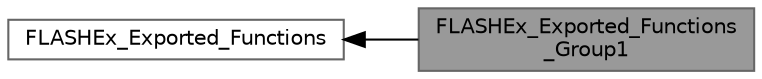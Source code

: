 digraph "FLASHEx_Exported_Functions_Group1"
{
 // LATEX_PDF_SIZE
  bgcolor="transparent";
  edge [fontname=Helvetica,fontsize=10,labelfontname=Helvetica,labelfontsize=10];
  node [fontname=Helvetica,fontsize=10,shape=box,height=0.2,width=0.4];
  rankdir=LR;
  Node2 [id="Node000002",label="FLASHEx_Exported_Functions",height=0.2,width=0.4,color="grey40", fillcolor="white", style="filled",URL="$group__FLASHEx__Exported__Functions.html",tooltip=" "];
  Node1 [id="Node000001",label="FLASHEx_Exported_Functions\l_Group1",height=0.2,width=0.4,color="gray40", fillcolor="grey60", style="filled", fontcolor="black",tooltip=" "];
  Node2->Node1 [shape=plaintext, dir="back", style="solid"];
}
